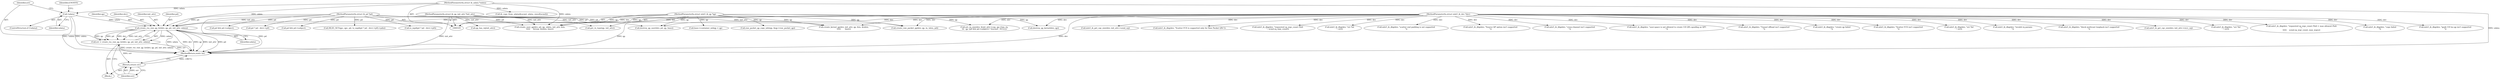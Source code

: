 digraph "0_linux_0625b4ba1a5d4703c7fb01c497bd6c156908af00@API" {
"1000189" [label="(Call,create_rss_raw_qp_tir(dev, qp, pd, init_attr, udata))"];
"1000106" [label="(MethodParameterIn,struct mlx5_ib_dev *dev)"];
"1000110" [label="(MethodParameterIn,struct mlx5_ib_qp *qp)"];
"1000107" [label="(MethodParameterIn,struct ib_pd *pd)"];
"1000108" [label="(MethodParameterIn,struct ib_qp_init_attr *init_attr)"];
"1000182" [label="(Call,!udata)"];
"1000109" [label="(MethodParameterIn,struct ib_udata *udata)"];
"1000187" [label="(Call,err = create_rss_raw_qp_tir(dev, qp, pd, init_attr, udata))"];
"1000195" [label="(Return,return err;)"];
"1000108" [label="(MethodParameterIn,struct ib_qp_init_attr *init_attr)"];
"1000210" [label="(Call,mlx5_ib_dbg(dev, \"block multicast loopback isn't supported\n\"))"];
"1000402" [label="(Call,ib_copy_from_udata(&ucmd, udata, sizeof(ucmd)))"];
"1000867" [label="(Call,mlx5_ib_get_cqe_size(dev, init_attr->recv_cq))"];
"1000600" [label="(Call,mlx5_ib_dbg(dev, \"err %d\n\", err))"];
"1000662" [label="(Call,mlx5_ib_dbg(dev, \"requested sq_wqe_count (%d) > max allowed (%d)\n\",\n\t\t\t\t\t    ucmd.sq_wqe_count, max_wqes))"];
"1000181" [label="(ControlStructure,if (!udata))"];
"1000107" [label="(MethodParameterIn,struct ib_pd *pd)"];
"1000191" [label="(Identifier,qp)"];
"1000409" [label="(Call,mlx5_ib_dbg(dev, \"copy failed\n\"))"];
"1000574" [label="(Call,qp_has_rq(init_attr))"];
"1000589" [label="(Call,pd && pd->uobject)"];
"1000297" [label="(Call,mlx5_ib_dbg(dev, \"ipoib UD lso qp isn't supported\n\"))"];
"1000188" [label="(Identifier,err)"];
"1000183" [label="(Identifier,udata)"];
"1000874" [label="(Call,mlx5_ib_get_cqe_size(dev, init_attr->send_cq))"];
"1000186" [label="(Identifier,ENOSYS)"];
"1000180" [label="(Block,)"];
"1000110" [label="(MethodParameterIn,struct mlx5_ib_qp *qp)"];
"1000190" [label="(Identifier,dev)"];
"1000317" [label="(Call,mlx5_ib_dbg(dev, \"Scatter FCS is supported only for Raw Packet QPs\"))"];
"1000187" [label="(Call,err = create_rss_raw_qp_tir(dev, qp, pd, init_attr, udata))"];
"1000948" [label="(Call,get_rx_type(qp, init_attr))"];
"1000106" [label="(MethodParameterIn,struct mlx5_ib_dev *dev)"];
"1000622" [label="(Call,mlx5_ib_dbg(dev, \"requested sq_wqe_count (%d)\n\", ucmd.sq_wqe_count))"];
"1000710" [label="(Call,create_kernel_qp(dev, init_attr, qp, &in, &inlen,\n\t\t\t\t\t       base))"];
"1000702" [label="(Call,mlx5_ib_dbg(dev, \"err %d\n\", err))"];
"1001295" [label="(Call,create_raw_packet_qp(dev, qp, in, inlen, pd))"];
"1001223" [label="(Call,mlx5_ib_dbg(dev, \"scatter end padding is not supported\n\"))"];
"1001324" [label="(Call,base->container_mibqp = qp)"];
"1000786" [label="(Call,to_mpd(pd ? pd : devr->p0))"];
"1000687" [label="(Call,create_user_qp(dev, pd, qp, udata, init_attr, &in,\n\t\t\t\t\t     &resp, &inlen, base))"];
"1001287" [label="(Call,raw_packet_qp_copy_info(qp, &qp->raw_packet_qp))"];
"1000109" [label="(MethodParameterIn,struct ib_udata *udata)"];
"1000193" [label="(Identifier,init_attr)"];
"1000395" [label="(Call,pd && pd->uobject)"];
"1000787" [label="(Call,pd ? pd : devr->p0)"];
"1000515" [label="(Call,mlx5_ib_dbg(dev, \"Source QP option isn't supported\n\"))"];
"1000578" [label="(Call,set_rq_size(dev, &init_attr->cap, qp->has_rq,\n\t\t\t  qp, (pd && pd->uobject) ? &ucmd : NULL))"];
"1000240" [label="(Call,mlx5_ib_dbg(dev, \"cross-channel isn't supported\n\"))"];
"1000196" [label="(Identifier,err)"];
"1001428" [label="(MethodReturn,static int)"];
"1000192" [label="(Identifier,pd)"];
"1000679" [label="(Call,mlx5_ib_dbg(dev, \"user-space is not allowed to create UD QPs spoofing as QP1\n\"))"];
"1001408" [label="(Call,destroy_qp_user(dev, pd, qp, base))"];
"1000475" [label="(Call,mlx5_ib_dbg(dev, \"Tunnel offload isn't supported\n\"))"];
"1001318" [label="(Call,mlx5_ib_dbg(dev, \"create qp failed\n\"))"];
"1000338" [label="(Call,mlx5_ib_dbg(dev, \"Scatter FCS isn't supported\n\"))"];
"1000721" [label="(Call,mlx5_ib_dbg(dev, \"err %d\n\", err))"];
"1000189" [label="(Call,create_rss_raw_qp_tir(dev, qp, pd, init_attr, udata))"];
"1000781" [label="(Call,MLX5_SET(qpc, qpc, pd, to_mpd(pd ? pd : devr->p0)->pdn))"];
"1000194" [label="(Identifier,udata)"];
"1000195" [label="(Return,return err;)"];
"1000649" [label="(Call,mlx5_ib_dbg(dev, \"invalid rq params\n\"))"];
"1001420" [label="(Call,destroy_qp_kernel(dev, qp))"];
"1000182" [label="(Call,!udata)"];
"1000189" -> "1000187"  [label="AST: "];
"1000189" -> "1000194"  [label="CFG: "];
"1000190" -> "1000189"  [label="AST: "];
"1000191" -> "1000189"  [label="AST: "];
"1000192" -> "1000189"  [label="AST: "];
"1000193" -> "1000189"  [label="AST: "];
"1000194" -> "1000189"  [label="AST: "];
"1000187" -> "1000189"  [label="CFG: "];
"1000189" -> "1001428"  [label="DDG: udata"];
"1000189" -> "1001428"  [label="DDG: dev"];
"1000189" -> "1001428"  [label="DDG: qp"];
"1000189" -> "1001428"  [label="DDG: init_attr"];
"1000189" -> "1001428"  [label="DDG: pd"];
"1000189" -> "1000187"  [label="DDG: udata"];
"1000189" -> "1000187"  [label="DDG: qp"];
"1000189" -> "1000187"  [label="DDG: pd"];
"1000189" -> "1000187"  [label="DDG: dev"];
"1000189" -> "1000187"  [label="DDG: init_attr"];
"1000106" -> "1000189"  [label="DDG: dev"];
"1000110" -> "1000189"  [label="DDG: qp"];
"1000107" -> "1000189"  [label="DDG: pd"];
"1000108" -> "1000189"  [label="DDG: init_attr"];
"1000182" -> "1000189"  [label="DDG: udata"];
"1000109" -> "1000189"  [label="DDG: udata"];
"1000106" -> "1000105"  [label="AST: "];
"1000106" -> "1001428"  [label="DDG: dev"];
"1000106" -> "1000210"  [label="DDG: dev"];
"1000106" -> "1000240"  [label="DDG: dev"];
"1000106" -> "1000297"  [label="DDG: dev"];
"1000106" -> "1000317"  [label="DDG: dev"];
"1000106" -> "1000338"  [label="DDG: dev"];
"1000106" -> "1000409"  [label="DDG: dev"];
"1000106" -> "1000475"  [label="DDG: dev"];
"1000106" -> "1000515"  [label="DDG: dev"];
"1000106" -> "1000578"  [label="DDG: dev"];
"1000106" -> "1000600"  [label="DDG: dev"];
"1000106" -> "1000622"  [label="DDG: dev"];
"1000106" -> "1000649"  [label="DDG: dev"];
"1000106" -> "1000662"  [label="DDG: dev"];
"1000106" -> "1000679"  [label="DDG: dev"];
"1000106" -> "1000687"  [label="DDG: dev"];
"1000106" -> "1000702"  [label="DDG: dev"];
"1000106" -> "1000710"  [label="DDG: dev"];
"1000106" -> "1000721"  [label="DDG: dev"];
"1000106" -> "1000867"  [label="DDG: dev"];
"1000106" -> "1000874"  [label="DDG: dev"];
"1000106" -> "1001223"  [label="DDG: dev"];
"1000106" -> "1001295"  [label="DDG: dev"];
"1000106" -> "1001318"  [label="DDG: dev"];
"1000106" -> "1001408"  [label="DDG: dev"];
"1000106" -> "1001420"  [label="DDG: dev"];
"1000110" -> "1000105"  [label="AST: "];
"1000110" -> "1001428"  [label="DDG: qp"];
"1000110" -> "1000578"  [label="DDG: qp"];
"1000110" -> "1000687"  [label="DDG: qp"];
"1000110" -> "1000710"  [label="DDG: qp"];
"1000110" -> "1000948"  [label="DDG: qp"];
"1000110" -> "1001287"  [label="DDG: qp"];
"1000110" -> "1001295"  [label="DDG: qp"];
"1000110" -> "1001324"  [label="DDG: qp"];
"1000110" -> "1001408"  [label="DDG: qp"];
"1000110" -> "1001420"  [label="DDG: qp"];
"1000107" -> "1000105"  [label="AST: "];
"1000107" -> "1001428"  [label="DDG: pd"];
"1000107" -> "1000395"  [label="DDG: pd"];
"1000107" -> "1000589"  [label="DDG: pd"];
"1000107" -> "1000687"  [label="DDG: pd"];
"1000107" -> "1000781"  [label="DDG: pd"];
"1000107" -> "1000786"  [label="DDG: pd"];
"1000107" -> "1000787"  [label="DDG: pd"];
"1000107" -> "1001295"  [label="DDG: pd"];
"1000107" -> "1001408"  [label="DDG: pd"];
"1000108" -> "1000105"  [label="AST: "];
"1000108" -> "1001428"  [label="DDG: init_attr"];
"1000108" -> "1000574"  [label="DDG: init_attr"];
"1000108" -> "1000687"  [label="DDG: init_attr"];
"1000108" -> "1000710"  [label="DDG: init_attr"];
"1000108" -> "1000948"  [label="DDG: init_attr"];
"1000182" -> "1000181"  [label="AST: "];
"1000182" -> "1000183"  [label="CFG: "];
"1000183" -> "1000182"  [label="AST: "];
"1000186" -> "1000182"  [label="CFG: "];
"1000188" -> "1000182"  [label="CFG: "];
"1000182" -> "1001428"  [label="DDG: !udata"];
"1000182" -> "1001428"  [label="DDG: udata"];
"1000109" -> "1000182"  [label="DDG: udata"];
"1000109" -> "1000105"  [label="AST: "];
"1000109" -> "1001428"  [label="DDG: udata"];
"1000109" -> "1000402"  [label="DDG: udata"];
"1000109" -> "1000687"  [label="DDG: udata"];
"1000187" -> "1000180"  [label="AST: "];
"1000188" -> "1000187"  [label="AST: "];
"1000196" -> "1000187"  [label="CFG: "];
"1000187" -> "1001428"  [label="DDG: err"];
"1000187" -> "1001428"  [label="DDG: create_rss_raw_qp_tir(dev, qp, pd, init_attr, udata)"];
"1000187" -> "1000195"  [label="DDG: err"];
"1000195" -> "1000180"  [label="AST: "];
"1000195" -> "1000196"  [label="CFG: "];
"1000196" -> "1000195"  [label="AST: "];
"1001428" -> "1000195"  [label="CFG: "];
"1000195" -> "1001428"  [label="DDG: <RET>"];
"1000196" -> "1000195"  [label="DDG: err"];
}
